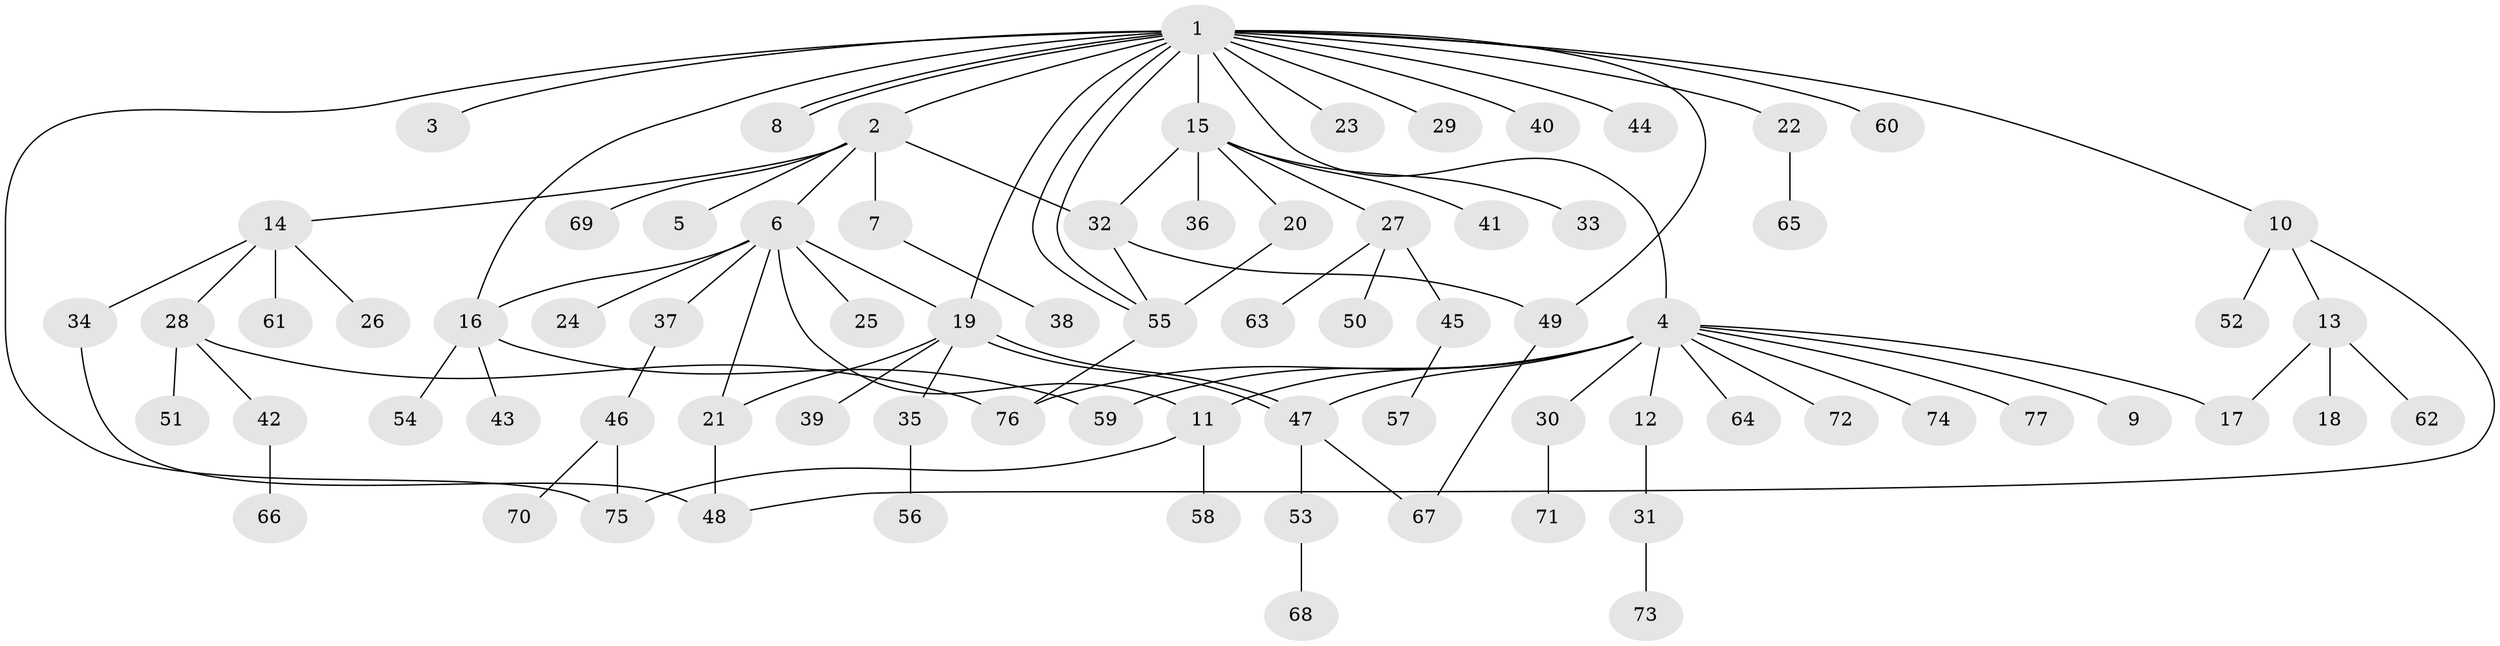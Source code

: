 // Generated by graph-tools (version 1.1) at 2025/01/03/09/25 03:01:39]
// undirected, 77 vertices, 97 edges
graph export_dot {
graph [start="1"]
  node [color=gray90,style=filled];
  1;
  2;
  3;
  4;
  5;
  6;
  7;
  8;
  9;
  10;
  11;
  12;
  13;
  14;
  15;
  16;
  17;
  18;
  19;
  20;
  21;
  22;
  23;
  24;
  25;
  26;
  27;
  28;
  29;
  30;
  31;
  32;
  33;
  34;
  35;
  36;
  37;
  38;
  39;
  40;
  41;
  42;
  43;
  44;
  45;
  46;
  47;
  48;
  49;
  50;
  51;
  52;
  53;
  54;
  55;
  56;
  57;
  58;
  59;
  60;
  61;
  62;
  63;
  64;
  65;
  66;
  67;
  68;
  69;
  70;
  71;
  72;
  73;
  74;
  75;
  76;
  77;
  1 -- 2;
  1 -- 3;
  1 -- 4;
  1 -- 8;
  1 -- 8;
  1 -- 10;
  1 -- 15;
  1 -- 16;
  1 -- 19;
  1 -- 22;
  1 -- 23;
  1 -- 29;
  1 -- 40;
  1 -- 44;
  1 -- 49;
  1 -- 55;
  1 -- 55;
  1 -- 60;
  1 -- 75;
  2 -- 5;
  2 -- 6;
  2 -- 7;
  2 -- 14;
  2 -- 32;
  2 -- 69;
  4 -- 9;
  4 -- 11;
  4 -- 12;
  4 -- 17;
  4 -- 30;
  4 -- 47;
  4 -- 59;
  4 -- 64;
  4 -- 72;
  4 -- 74;
  4 -- 76;
  4 -- 77;
  6 -- 11;
  6 -- 16;
  6 -- 19;
  6 -- 21;
  6 -- 24;
  6 -- 25;
  6 -- 37;
  7 -- 38;
  10 -- 13;
  10 -- 48;
  10 -- 52;
  11 -- 58;
  11 -- 75;
  12 -- 31;
  13 -- 17;
  13 -- 18;
  13 -- 62;
  14 -- 26;
  14 -- 28;
  14 -- 34;
  14 -- 61;
  15 -- 20;
  15 -- 27;
  15 -- 32;
  15 -- 33;
  15 -- 36;
  15 -- 41;
  16 -- 43;
  16 -- 54;
  16 -- 59;
  19 -- 21;
  19 -- 35;
  19 -- 39;
  19 -- 47;
  19 -- 47;
  20 -- 55;
  21 -- 48;
  22 -- 65;
  27 -- 45;
  27 -- 50;
  27 -- 63;
  28 -- 42;
  28 -- 51;
  28 -- 76;
  30 -- 71;
  31 -- 73;
  32 -- 49;
  32 -- 55;
  34 -- 48;
  35 -- 56;
  37 -- 46;
  42 -- 66;
  45 -- 57;
  46 -- 70;
  46 -- 75;
  47 -- 53;
  47 -- 67;
  49 -- 67;
  53 -- 68;
  55 -- 76;
}

